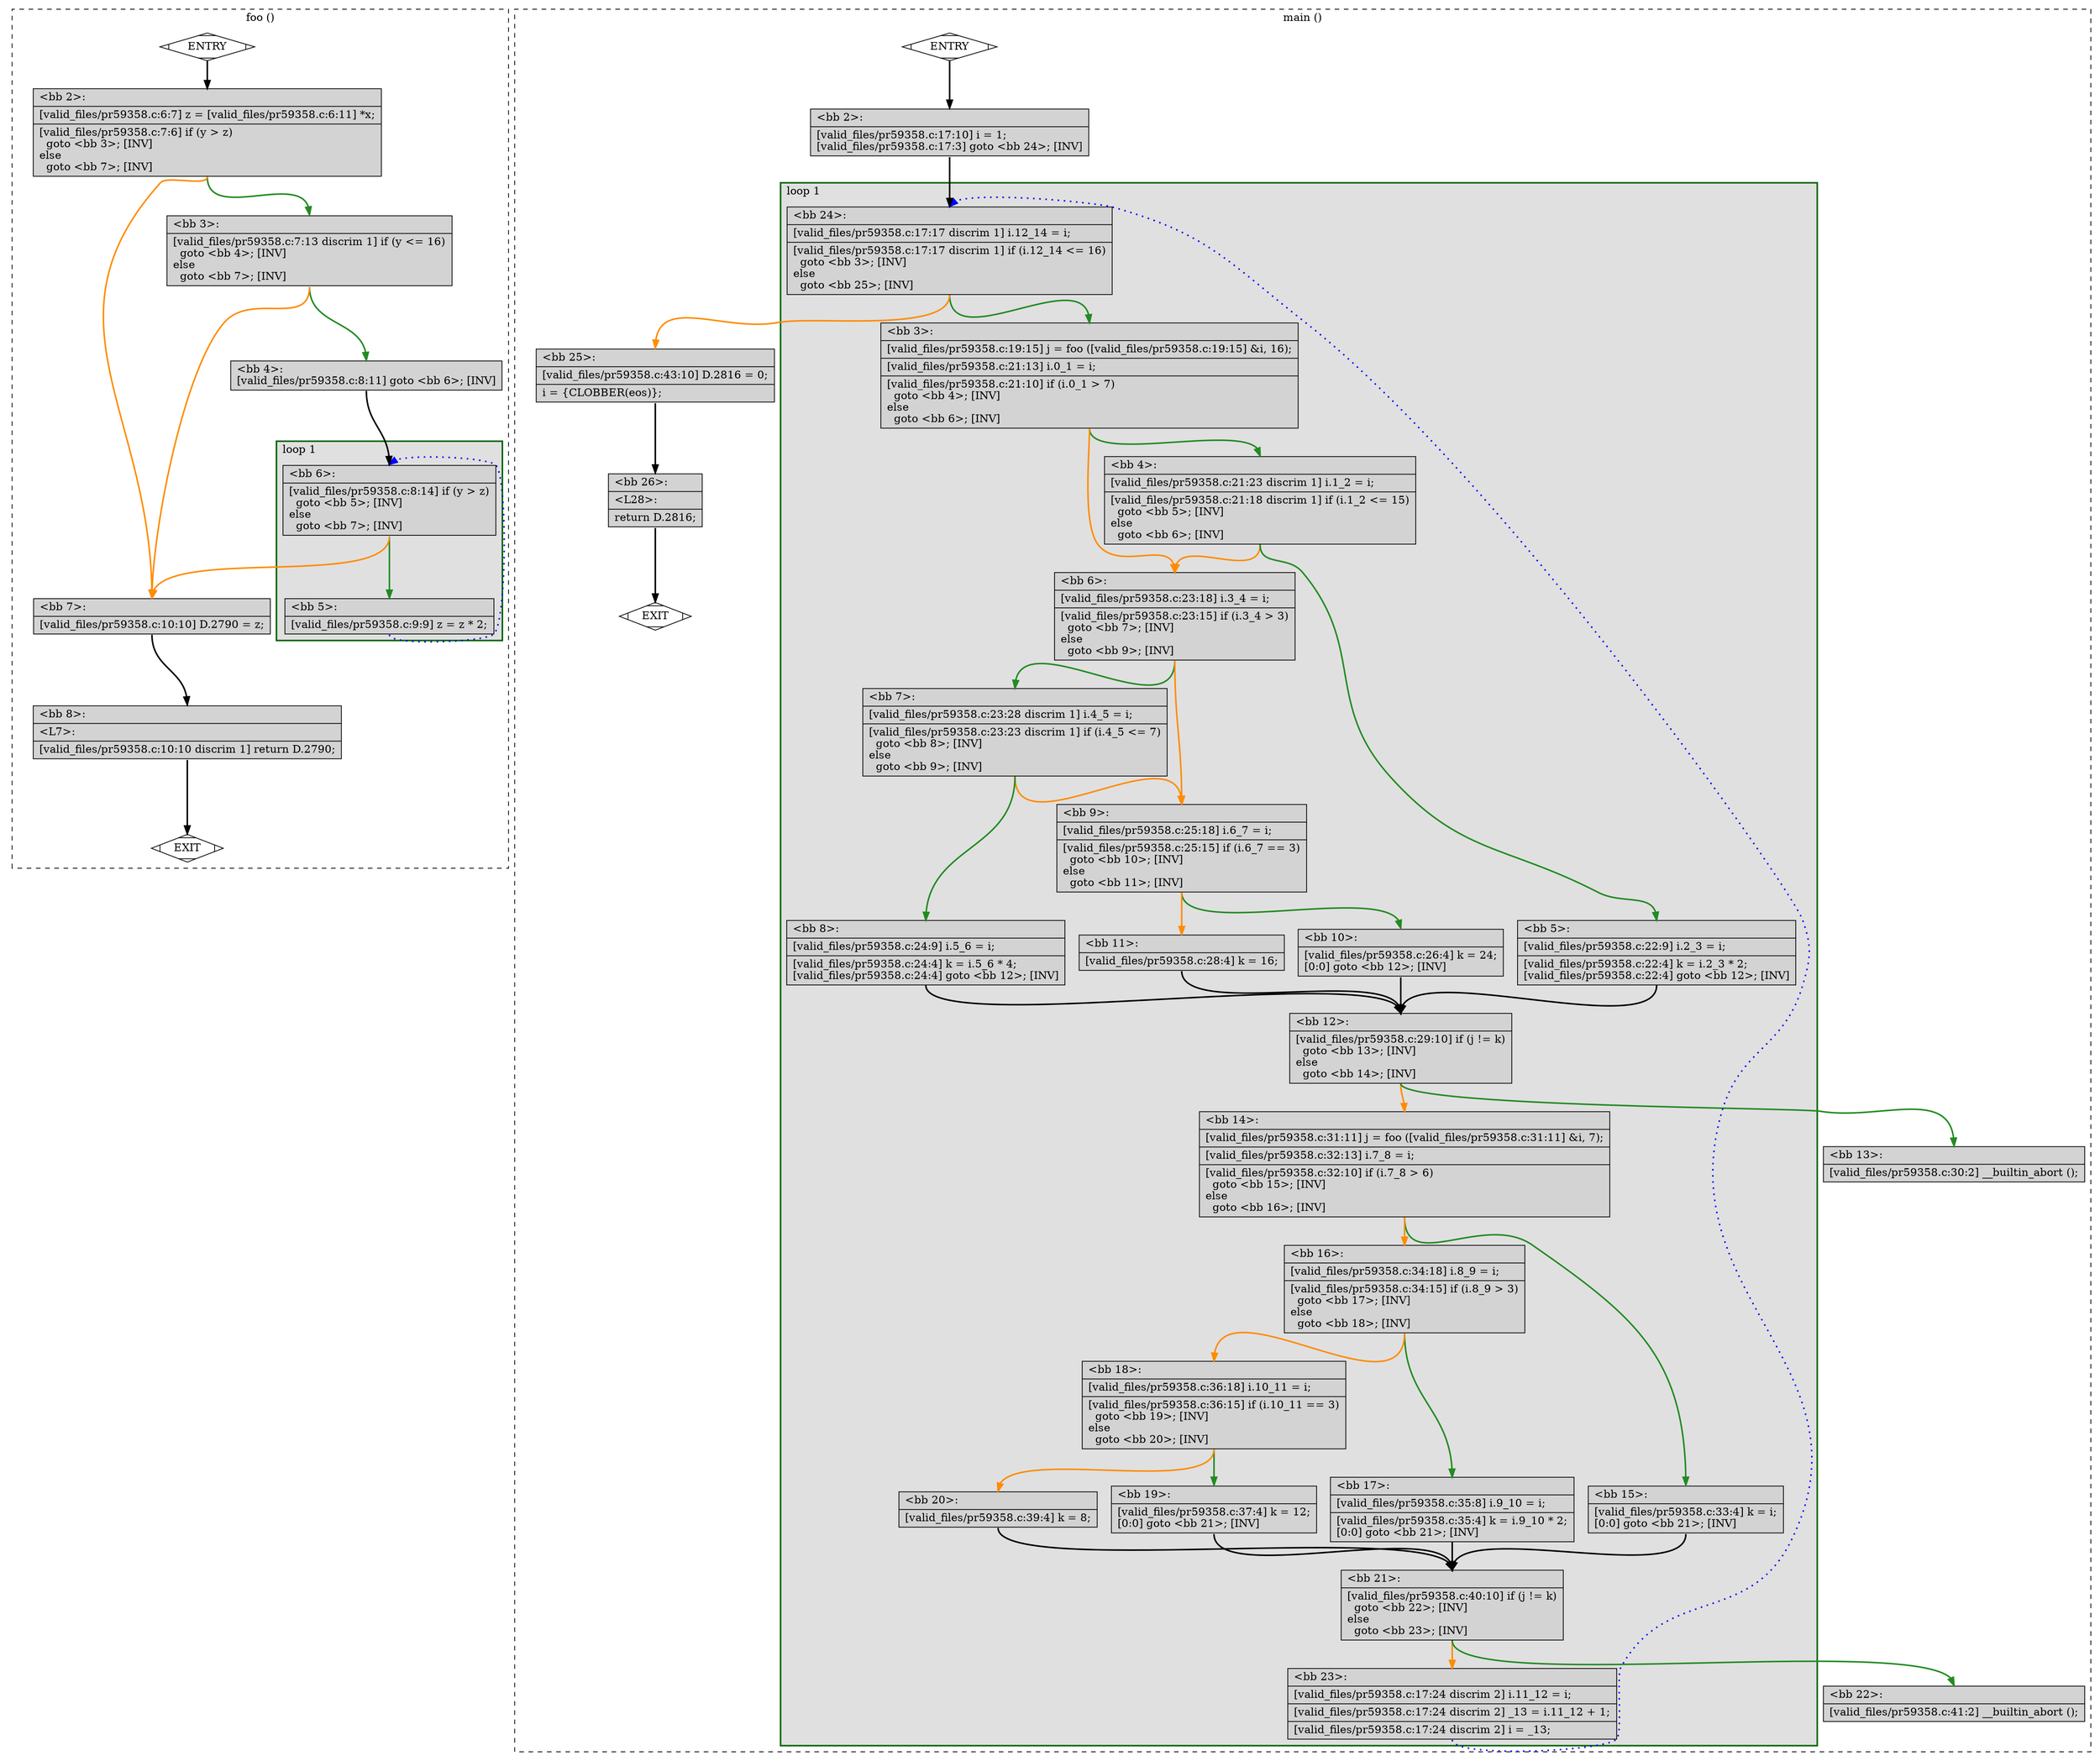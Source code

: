 digraph "a-pr59358.c.015t.cfg" {
overlap=false;
subgraph "cluster_foo" {
	style="dashed";
	color="black";
	label="foo ()";
	subgraph cluster_0_1 {
	style="filled";
	color="darkgreen";
	fillcolor="grey88";
	label="loop 1";
	labeljust=l;
	penwidth=2;
	fn_0_basic_block_6 [shape=record,style=filled,fillcolor=lightgrey,label="{\<bb\ 6\>:\l\
|[valid_files/pr59358.c:8:14]\ if\ (y\ \>\ z)\l\
\ \ goto\ \<bb\ 5\>;\ [INV]\l\
else\l\
\ \ goto\ \<bb\ 7\>;\ [INV]\l\
}"];

	fn_0_basic_block_5 [shape=record,style=filled,fillcolor=lightgrey,label="{\<bb\ 5\>:\l\
|[valid_files/pr59358.c:9:9]\ z\ =\ z\ *\ 2;\l\
}"];

	}
	fn_0_basic_block_0 [shape=Mdiamond,style=filled,fillcolor=white,label="ENTRY"];

	fn_0_basic_block_1 [shape=Mdiamond,style=filled,fillcolor=white,label="EXIT"];

	fn_0_basic_block_2 [shape=record,style=filled,fillcolor=lightgrey,label="{\<bb\ 2\>:\l\
|[valid_files/pr59358.c:6:7]\ z\ =\ [valid_files/pr59358.c:6:11]\ *x;\l\
|[valid_files/pr59358.c:7:6]\ if\ (y\ \>\ z)\l\
\ \ goto\ \<bb\ 3\>;\ [INV]\l\
else\l\
\ \ goto\ \<bb\ 7\>;\ [INV]\l\
}"];

	fn_0_basic_block_3 [shape=record,style=filled,fillcolor=lightgrey,label="{\<bb\ 3\>:\l\
|[valid_files/pr59358.c:7:13\ discrim\ 1]\ if\ (y\ \<=\ 16)\l\
\ \ goto\ \<bb\ 4\>;\ [INV]\l\
else\l\
\ \ goto\ \<bb\ 7\>;\ [INV]\l\
}"];

	fn_0_basic_block_4 [shape=record,style=filled,fillcolor=lightgrey,label="{\<bb\ 4\>:\l\
[valid_files/pr59358.c:8:11]\ goto\ \<bb\ 6\>;\ [INV]\l\
}"];

	fn_0_basic_block_7 [shape=record,style=filled,fillcolor=lightgrey,label="{\<bb\ 7\>:\l\
|[valid_files/pr59358.c:10:10]\ D.2790\ =\ z;\l\
}"];

	fn_0_basic_block_8 [shape=record,style=filled,fillcolor=lightgrey,label="{\<bb\ 8\>:\l\
|\<L7\>:\l\
|[valid_files/pr59358.c:10:10\ discrim\ 1]\ return\ D.2790;\l\
}"];

	fn_0_basic_block_0:s -> fn_0_basic_block_2:n [style="solid,bold",color=black,weight=100,constraint=true];
	fn_0_basic_block_2:s -> fn_0_basic_block_3:n [style="solid,bold",color=forestgreen,weight=10,constraint=true];
	fn_0_basic_block_2:s -> fn_0_basic_block_7:n [style="solid,bold",color=darkorange,weight=10,constraint=true];
	fn_0_basic_block_3:s -> fn_0_basic_block_4:n [style="solid,bold",color=forestgreen,weight=10,constraint=true];
	fn_0_basic_block_3:s -> fn_0_basic_block_7:n [style="solid,bold",color=darkorange,weight=10,constraint=true];
	fn_0_basic_block_4:s -> fn_0_basic_block_6:n [style="solid,bold",color=black,weight=100,constraint=true];
	fn_0_basic_block_5:s -> fn_0_basic_block_6:n [style="dotted,bold",color=blue,weight=10,constraint=false];
	fn_0_basic_block_6:s -> fn_0_basic_block_5:n [style="solid,bold",color=forestgreen,weight=10,constraint=true];
	fn_0_basic_block_6:s -> fn_0_basic_block_7:n [style="solid,bold",color=darkorange,weight=10,constraint=true];
	fn_0_basic_block_7:s -> fn_0_basic_block_8:n [style="solid,bold",color=black,weight=100,constraint=true];
	fn_0_basic_block_8:s -> fn_0_basic_block_1:n [style="solid,bold",color=black,weight=10,constraint=true];
	fn_0_basic_block_0:s -> fn_0_basic_block_1:n [style="invis",constraint=true];
}
subgraph "cluster_main" {
	style="dashed";
	color="black";
	label="main ()";
	subgraph cluster_1_1 {
	style="filled";
	color="darkgreen";
	fillcolor="grey88";
	label="loop 1";
	labeljust=l;
	penwidth=2;
	fn_1_basic_block_24 [shape=record,style=filled,fillcolor=lightgrey,label="{\<bb\ 24\>:\l\
|[valid_files/pr59358.c:17:17\ discrim\ 1]\ i.12_14\ =\ i;\l\
|[valid_files/pr59358.c:17:17\ discrim\ 1]\ if\ (i.12_14\ \<=\ 16)\l\
\ \ goto\ \<bb\ 3\>;\ [INV]\l\
else\l\
\ \ goto\ \<bb\ 25\>;\ [INV]\l\
}"];

	fn_1_basic_block_3 [shape=record,style=filled,fillcolor=lightgrey,label="{\<bb\ 3\>:\l\
|[valid_files/pr59358.c:19:15]\ j\ =\ foo\ ([valid_files/pr59358.c:19:15]\ &i,\ 16);\l\
|[valid_files/pr59358.c:21:13]\ i.0_1\ =\ i;\l\
|[valid_files/pr59358.c:21:10]\ if\ (i.0_1\ \>\ 7)\l\
\ \ goto\ \<bb\ 4\>;\ [INV]\l\
else\l\
\ \ goto\ \<bb\ 6\>;\ [INV]\l\
}"];

	fn_1_basic_block_4 [shape=record,style=filled,fillcolor=lightgrey,label="{\<bb\ 4\>:\l\
|[valid_files/pr59358.c:21:23\ discrim\ 1]\ i.1_2\ =\ i;\l\
|[valid_files/pr59358.c:21:18\ discrim\ 1]\ if\ (i.1_2\ \<=\ 15)\l\
\ \ goto\ \<bb\ 5\>;\ [INV]\l\
else\l\
\ \ goto\ \<bb\ 6\>;\ [INV]\l\
}"];

	fn_1_basic_block_6 [shape=record,style=filled,fillcolor=lightgrey,label="{\<bb\ 6\>:\l\
|[valid_files/pr59358.c:23:18]\ i.3_4\ =\ i;\l\
|[valid_files/pr59358.c:23:15]\ if\ (i.3_4\ \>\ 3)\l\
\ \ goto\ \<bb\ 7\>;\ [INV]\l\
else\l\
\ \ goto\ \<bb\ 9\>;\ [INV]\l\
}"];

	fn_1_basic_block_5 [shape=record,style=filled,fillcolor=lightgrey,label="{\<bb\ 5\>:\l\
|[valid_files/pr59358.c:22:9]\ i.2_3\ =\ i;\l\
|[valid_files/pr59358.c:22:4]\ k\ =\ i.2_3\ *\ 2;\l\
[valid_files/pr59358.c:22:4]\ goto\ \<bb\ 12\>;\ [INV]\l\
}"];

	fn_1_basic_block_7 [shape=record,style=filled,fillcolor=lightgrey,label="{\<bb\ 7\>:\l\
|[valid_files/pr59358.c:23:28\ discrim\ 1]\ i.4_5\ =\ i;\l\
|[valid_files/pr59358.c:23:23\ discrim\ 1]\ if\ (i.4_5\ \<=\ 7)\l\
\ \ goto\ \<bb\ 8\>;\ [INV]\l\
else\l\
\ \ goto\ \<bb\ 9\>;\ [INV]\l\
}"];

	fn_1_basic_block_9 [shape=record,style=filled,fillcolor=lightgrey,label="{\<bb\ 9\>:\l\
|[valid_files/pr59358.c:25:18]\ i.6_7\ =\ i;\l\
|[valid_files/pr59358.c:25:15]\ if\ (i.6_7\ ==\ 3)\l\
\ \ goto\ \<bb\ 10\>;\ [INV]\l\
else\l\
\ \ goto\ \<bb\ 11\>;\ [INV]\l\
}"];

	fn_1_basic_block_12 [shape=record,style=filled,fillcolor=lightgrey,label="{\<bb\ 12\>:\l\
|[valid_files/pr59358.c:29:10]\ if\ (j\ !=\ k)\l\
\ \ goto\ \<bb\ 13\>;\ [INV]\l\
else\l\
\ \ goto\ \<bb\ 14\>;\ [INV]\l\
}"];

	fn_1_basic_block_8 [shape=record,style=filled,fillcolor=lightgrey,label="{\<bb\ 8\>:\l\
|[valid_files/pr59358.c:24:9]\ i.5_6\ =\ i;\l\
|[valid_files/pr59358.c:24:4]\ k\ =\ i.5_6\ *\ 4;\l\
[valid_files/pr59358.c:24:4]\ goto\ \<bb\ 12\>;\ [INV]\l\
}"];

	fn_1_basic_block_10 [shape=record,style=filled,fillcolor=lightgrey,label="{\<bb\ 10\>:\l\
|[valid_files/pr59358.c:26:4]\ k\ =\ 24;\l\
[0:0]\ goto\ \<bb\ 12\>;\ [INV]\l\
}"];

	fn_1_basic_block_11 [shape=record,style=filled,fillcolor=lightgrey,label="{\<bb\ 11\>:\l\
|[valid_files/pr59358.c:28:4]\ k\ =\ 16;\l\
}"];

	fn_1_basic_block_14 [shape=record,style=filled,fillcolor=lightgrey,label="{\<bb\ 14\>:\l\
|[valid_files/pr59358.c:31:11]\ j\ =\ foo\ ([valid_files/pr59358.c:31:11]\ &i,\ 7);\l\
|[valid_files/pr59358.c:32:13]\ i.7_8\ =\ i;\l\
|[valid_files/pr59358.c:32:10]\ if\ (i.7_8\ \>\ 6)\l\
\ \ goto\ \<bb\ 15\>;\ [INV]\l\
else\l\
\ \ goto\ \<bb\ 16\>;\ [INV]\l\
}"];

	fn_1_basic_block_15 [shape=record,style=filled,fillcolor=lightgrey,label="{\<bb\ 15\>:\l\
|[valid_files/pr59358.c:33:4]\ k\ =\ i;\l\
[0:0]\ goto\ \<bb\ 21\>;\ [INV]\l\
}"];

	fn_1_basic_block_16 [shape=record,style=filled,fillcolor=lightgrey,label="{\<bb\ 16\>:\l\
|[valid_files/pr59358.c:34:18]\ i.8_9\ =\ i;\l\
|[valid_files/pr59358.c:34:15]\ if\ (i.8_9\ \>\ 3)\l\
\ \ goto\ \<bb\ 17\>;\ [INV]\l\
else\l\
\ \ goto\ \<bb\ 18\>;\ [INV]\l\
}"];

	fn_1_basic_block_21 [shape=record,style=filled,fillcolor=lightgrey,label="{\<bb\ 21\>:\l\
|[valid_files/pr59358.c:40:10]\ if\ (j\ !=\ k)\l\
\ \ goto\ \<bb\ 22\>;\ [INV]\l\
else\l\
\ \ goto\ \<bb\ 23\>;\ [INV]\l\
}"];

	fn_1_basic_block_17 [shape=record,style=filled,fillcolor=lightgrey,label="{\<bb\ 17\>:\l\
|[valid_files/pr59358.c:35:8]\ i.9_10\ =\ i;\l\
|[valid_files/pr59358.c:35:4]\ k\ =\ i.9_10\ *\ 2;\l\
[0:0]\ goto\ \<bb\ 21\>;\ [INV]\l\
}"];

	fn_1_basic_block_18 [shape=record,style=filled,fillcolor=lightgrey,label="{\<bb\ 18\>:\l\
|[valid_files/pr59358.c:36:18]\ i.10_11\ =\ i;\l\
|[valid_files/pr59358.c:36:15]\ if\ (i.10_11\ ==\ 3)\l\
\ \ goto\ \<bb\ 19\>;\ [INV]\l\
else\l\
\ \ goto\ \<bb\ 20\>;\ [INV]\l\
}"];

	fn_1_basic_block_23 [shape=record,style=filled,fillcolor=lightgrey,label="{\<bb\ 23\>:\l\
|[valid_files/pr59358.c:17:24\ discrim\ 2]\ i.11_12\ =\ i;\l\
|[valid_files/pr59358.c:17:24\ discrim\ 2]\ _13\ =\ i.11_12\ +\ 1;\l\
|[valid_files/pr59358.c:17:24\ discrim\ 2]\ i\ =\ _13;\l\
}"];

	fn_1_basic_block_19 [shape=record,style=filled,fillcolor=lightgrey,label="{\<bb\ 19\>:\l\
|[valid_files/pr59358.c:37:4]\ k\ =\ 12;\l\
[0:0]\ goto\ \<bb\ 21\>;\ [INV]\l\
}"];

	fn_1_basic_block_20 [shape=record,style=filled,fillcolor=lightgrey,label="{\<bb\ 20\>:\l\
|[valid_files/pr59358.c:39:4]\ k\ =\ 8;\l\
}"];

	}
	fn_1_basic_block_0 [shape=Mdiamond,style=filled,fillcolor=white,label="ENTRY"];

	fn_1_basic_block_1 [shape=Mdiamond,style=filled,fillcolor=white,label="EXIT"];

	fn_1_basic_block_2 [shape=record,style=filled,fillcolor=lightgrey,label="{\<bb\ 2\>:\l\
|[valid_files/pr59358.c:17:10]\ i\ =\ 1;\l\
[valid_files/pr59358.c:17:3]\ goto\ \<bb\ 24\>;\ [INV]\l\
}"];

	fn_1_basic_block_13 [shape=record,style=filled,fillcolor=lightgrey,label="{\<bb\ 13\>:\l\
|[valid_files/pr59358.c:30:2]\ __builtin_abort\ ();\l\
}"];

	fn_1_basic_block_22 [shape=record,style=filled,fillcolor=lightgrey,label="{\<bb\ 22\>:\l\
|[valid_files/pr59358.c:41:2]\ __builtin_abort\ ();\l\
}"];

	fn_1_basic_block_25 [shape=record,style=filled,fillcolor=lightgrey,label="{\<bb\ 25\>:\l\
|[valid_files/pr59358.c:43:10]\ D.2816\ =\ 0;\l\
|i\ =\ \{CLOBBER(eos)\};\l\
}"];

	fn_1_basic_block_26 [shape=record,style=filled,fillcolor=lightgrey,label="{\<bb\ 26\>:\l\
|\<L28\>:\l\
|return\ D.2816;\l\
}"];

	fn_1_basic_block_0:s -> fn_1_basic_block_2:n [style="solid,bold",color=black,weight=100,constraint=true];
	fn_1_basic_block_2:s -> fn_1_basic_block_24:n [style="solid,bold",color=black,weight=100,constraint=true];
	fn_1_basic_block_3:s -> fn_1_basic_block_4:n [style="solid,bold",color=forestgreen,weight=10,constraint=true];
	fn_1_basic_block_3:s -> fn_1_basic_block_6:n [style="solid,bold",color=darkorange,weight=10,constraint=true];
	fn_1_basic_block_4:s -> fn_1_basic_block_5:n [style="solid,bold",color=forestgreen,weight=10,constraint=true];
	fn_1_basic_block_4:s -> fn_1_basic_block_6:n [style="solid,bold",color=darkorange,weight=10,constraint=true];
	fn_1_basic_block_5:s -> fn_1_basic_block_12:n [style="solid,bold",color=black,weight=100,constraint=true];
	fn_1_basic_block_6:s -> fn_1_basic_block_7:n [style="solid,bold",color=forestgreen,weight=10,constraint=true];
	fn_1_basic_block_6:s -> fn_1_basic_block_9:n [style="solid,bold",color=darkorange,weight=10,constraint=true];
	fn_1_basic_block_7:s -> fn_1_basic_block_8:n [style="solid,bold",color=forestgreen,weight=10,constraint=true];
	fn_1_basic_block_7:s -> fn_1_basic_block_9:n [style="solid,bold",color=darkorange,weight=10,constraint=true];
	fn_1_basic_block_8:s -> fn_1_basic_block_12:n [style="solid,bold",color=black,weight=100,constraint=true];
	fn_1_basic_block_9:s -> fn_1_basic_block_10:n [style="solid,bold",color=forestgreen,weight=10,constraint=true];
	fn_1_basic_block_9:s -> fn_1_basic_block_11:n [style="solid,bold",color=darkorange,weight=10,constraint=true];
	fn_1_basic_block_10:s -> fn_1_basic_block_12:n [style="solid,bold",color=black,weight=100,constraint=true];
	fn_1_basic_block_11:s -> fn_1_basic_block_12:n [style="solid,bold",color=black,weight=100,constraint=true];
	fn_1_basic_block_12:s -> fn_1_basic_block_13:n [style="solid,bold",color=forestgreen,weight=10,constraint=true];
	fn_1_basic_block_12:s -> fn_1_basic_block_14:n [style="solid,bold",color=darkorange,weight=10,constraint=true];
	fn_1_basic_block_14:s -> fn_1_basic_block_15:n [style="solid,bold",color=forestgreen,weight=10,constraint=true];
	fn_1_basic_block_14:s -> fn_1_basic_block_16:n [style="solid,bold",color=darkorange,weight=10,constraint=true];
	fn_1_basic_block_15:s -> fn_1_basic_block_21:n [style="solid,bold",color=black,weight=100,constraint=true];
	fn_1_basic_block_16:s -> fn_1_basic_block_17:n [style="solid,bold",color=forestgreen,weight=10,constraint=true];
	fn_1_basic_block_16:s -> fn_1_basic_block_18:n [style="solid,bold",color=darkorange,weight=10,constraint=true];
	fn_1_basic_block_17:s -> fn_1_basic_block_21:n [style="solid,bold",color=black,weight=100,constraint=true];
	fn_1_basic_block_18:s -> fn_1_basic_block_19:n [style="solid,bold",color=forestgreen,weight=10,constraint=true];
	fn_1_basic_block_18:s -> fn_1_basic_block_20:n [style="solid,bold",color=darkorange,weight=10,constraint=true];
	fn_1_basic_block_19:s -> fn_1_basic_block_21:n [style="solid,bold",color=black,weight=100,constraint=true];
	fn_1_basic_block_20:s -> fn_1_basic_block_21:n [style="solid,bold",color=black,weight=100,constraint=true];
	fn_1_basic_block_21:s -> fn_1_basic_block_22:n [style="solid,bold",color=forestgreen,weight=10,constraint=true];
	fn_1_basic_block_21:s -> fn_1_basic_block_23:n [style="solid,bold",color=darkorange,weight=10,constraint=true];
	fn_1_basic_block_23:s -> fn_1_basic_block_24:n [style="dotted,bold",color=blue,weight=10,constraint=false];
	fn_1_basic_block_24:s -> fn_1_basic_block_3:n [style="solid,bold",color=forestgreen,weight=10,constraint=true];
	fn_1_basic_block_24:s -> fn_1_basic_block_25:n [style="solid,bold",color=darkorange,weight=10,constraint=true];
	fn_1_basic_block_25:s -> fn_1_basic_block_26:n [style="solid,bold",color=black,weight=100,constraint=true];
	fn_1_basic_block_26:s -> fn_1_basic_block_1:n [style="solid,bold",color=black,weight=10,constraint=true];
	fn_1_basic_block_0:s -> fn_1_basic_block_1:n [style="invis",constraint=true];
}
}
